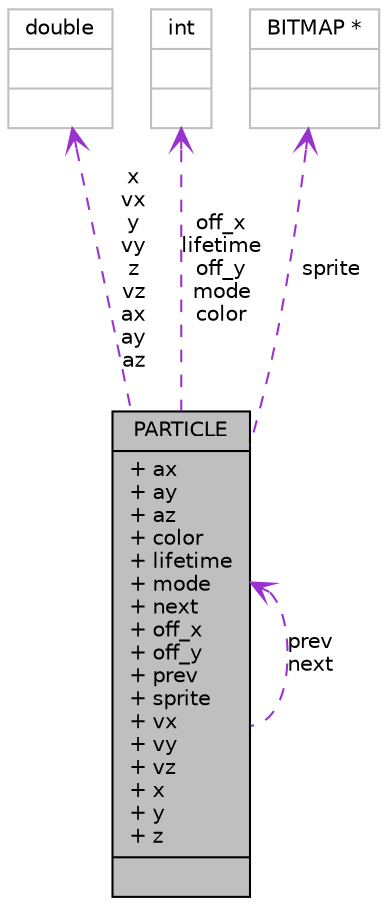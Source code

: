 digraph G
{
  edge [fontname="Helvetica",fontsize="10",labelfontname="Helvetica",labelfontsize="10"];
  node [fontname="Helvetica",fontsize="10",shape=record];
  Node1 [label="{PARTICLE\n|+ ax\l+ ay\l+ az\l+ color\l+ lifetime\l+ mode\l+ next\l+ off_x\l+ off_y\l+ prev\l+ sprite\l+ vx\l+ vy\l+ vz\l+ x\l+ y\l+ z\l|}",height=0.2,width=0.4,color="black", fillcolor="grey75", style="filled" fontcolor="black"];
  Node2 -> Node1 [dir=back,color="darkorchid3",fontsize="10",style="dashed",label="x\nvx\ny\nvy\nz\nvz\nax\nay\naz",arrowtail="open",fontname="Helvetica"];
  Node2 [label="{double\n||}",height=0.2,width=0.4,color="grey75", fillcolor="white", style="filled"];
  Node3 -> Node1 [dir=back,color="darkorchid3",fontsize="10",style="dashed",label="off_x\nlifetime\noff_y\nmode\ncolor",arrowtail="open",fontname="Helvetica"];
  Node3 [label="{int\n||}",height=0.2,width=0.4,color="grey75", fillcolor="white", style="filled"];
  Node4 -> Node1 [dir=back,color="darkorchid3",fontsize="10",style="dashed",label="sprite",arrowtail="open",fontname="Helvetica"];
  Node4 [label="{BITMAP *\n||}",height=0.2,width=0.4,color="grey75", fillcolor="white", style="filled"];
  Node1 -> Node1 [dir=back,color="darkorchid3",fontsize="10",style="dashed",label="prev\nnext",arrowtail="open",fontname="Helvetica"];
}
